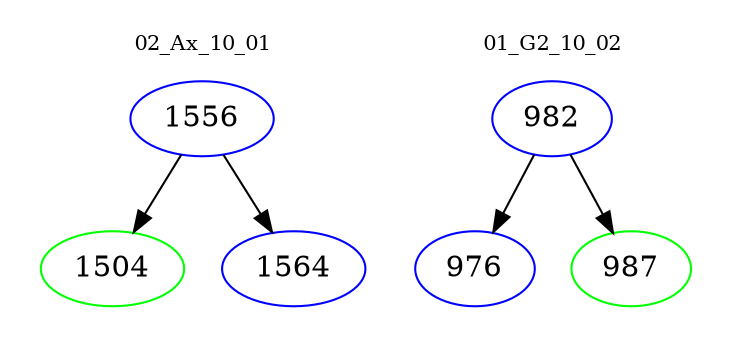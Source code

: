 digraph{
subgraph cluster_0 {
color = white
label = "02_Ax_10_01";
fontsize=10;
T0_1556 [label="1556", color="blue"]
T0_1556 -> T0_1504 [color="black"]
T0_1504 [label="1504", color="green"]
T0_1556 -> T0_1564 [color="black"]
T0_1564 [label="1564", color="blue"]
}
subgraph cluster_1 {
color = white
label = "01_G2_10_02";
fontsize=10;
T1_982 [label="982", color="blue"]
T1_982 -> T1_976 [color="black"]
T1_976 [label="976", color="blue"]
T1_982 -> T1_987 [color="black"]
T1_987 [label="987", color="green"]
}
}
